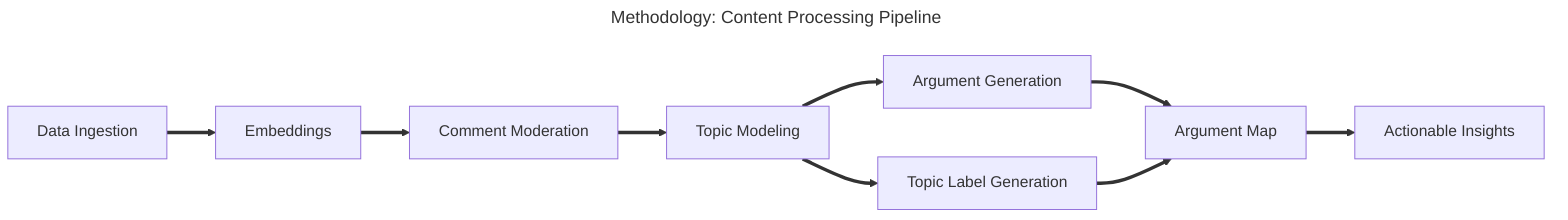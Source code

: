 ---
title: "Methodology: Content Processing Pipeline"
---

flowchart LR
    DataIngestion ==> Embeddings
    Embeddings ==> CommentModeration
    TopicModeling ==> Labeling
    TopicModeling ==> Structure
    CommentModeration ==> TopicModeling
    Structure & Labeling ==> Tree
    Tree ==> Insights

    DataIngestion[Data Ingestion]
    CommentModeration[Comment Moderation]
    Labeling[Topic Label Generation]
    TopicModeling[Topic Modeling]
    Structure[Argument Generation]
    Tree[Argument Map]
    Insights[Actionable Insights]